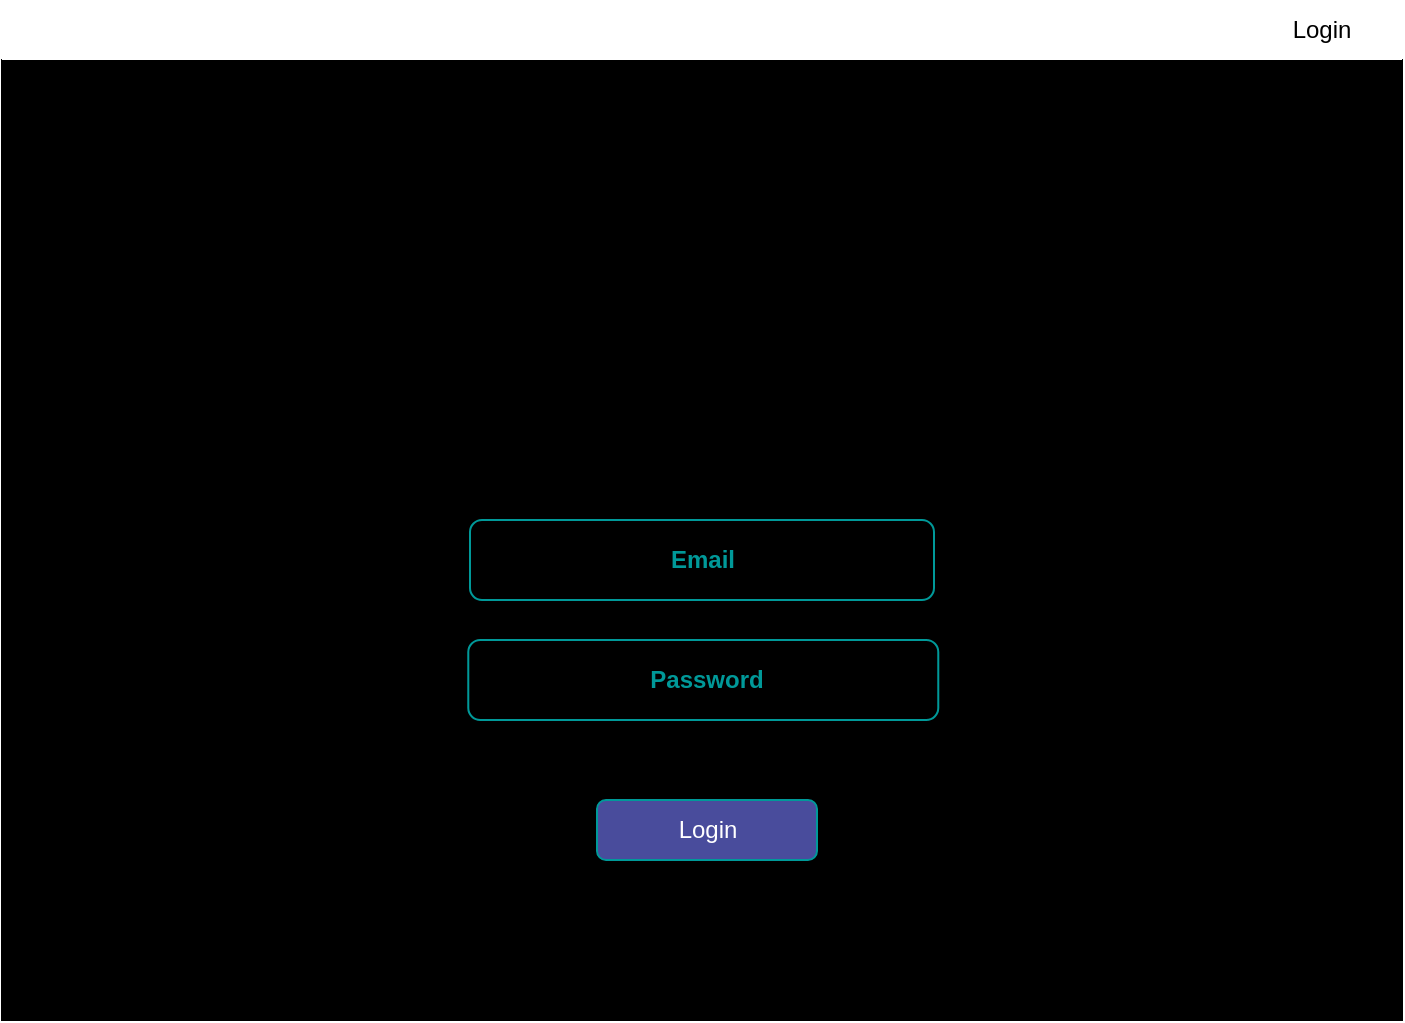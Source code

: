 <mxfile version="22.0.8" type="device">
  <diagram name="Page-1" id="IaksRc-hDbapmCTz4MMw">
    <mxGraphModel dx="2075" dy="1204" grid="1" gridSize="10" guides="1" tooltips="1" connect="1" arrows="1" fold="1" page="1" pageScale="1" pageWidth="850" pageHeight="1100" math="0" shadow="0">
      <root>
        <mxCell id="0" />
        <mxCell id="1" parent="0" />
        <mxCell id="5I0moj-m555V5XC69A1K-11" value="" style="rounded=0;whiteSpace=wrap;html=1;fillColor=#000000;fillStyle=auto;" parent="1" vertex="1">
          <mxGeometry x="90" y="190" width="700" height="480" as="geometry" />
        </mxCell>
        <mxCell id="5I0moj-m555V5XC69A1K-2" value="" style="rounded=1;whiteSpace=wrap;html=1;fillColor=#000000;strokeColor=#009999;" parent="1" vertex="1">
          <mxGeometry x="323.14" y="480" width="235" height="40" as="geometry" />
        </mxCell>
        <mxCell id="5I0moj-m555V5XC69A1K-3" value="EE" style="rounded=1;whiteSpace=wrap;html=1;fillColor=#000000;strokeColor=#009999;" parent="1" vertex="1">
          <mxGeometry x="324" y="420" width="232" height="40" as="geometry" />
        </mxCell>
        <mxCell id="5I0moj-m555V5XC69A1K-6" value="" style="rounded=0;whiteSpace=wrap;html=1;strokeColor=none;" parent="1" vertex="1">
          <mxGeometry x="90" y="160" width="700" height="30" as="geometry" />
        </mxCell>
        <mxCell id="5I0moj-m555V5XC69A1K-7" value="Login" style="rounded=0;whiteSpace=wrap;html=1;strokeColor=none;" parent="1" vertex="1">
          <mxGeometry x="710" y="160" width="80" height="30" as="geometry" />
        </mxCell>
        <mxCell id="5I0moj-m555V5XC69A1K-14" value="" style="shape=image;verticalLabelPosition=bottom;labelBackgroundColor=default;verticalAlign=top;aspect=fixed;imageAspect=0;image=https://younnikly.com/wp-content/uploads/2022/08/Drawmetrics-Logo-1024x576.png;" parent="1" vertex="1">
          <mxGeometry x="200" y="160" width="497.78" height="280" as="geometry" />
        </mxCell>
        <mxCell id="5I0moj-m555V5XC69A1K-15" value="&lt;b&gt;Password&lt;/b&gt;" style="rounded=0;whiteSpace=wrap;html=1;fontColor=#009999;fillColor=#000000;" parent="1" vertex="1">
          <mxGeometry x="350" y="500" width="185" as="geometry" />
        </mxCell>
        <mxCell id="5I0moj-m555V5XC69A1K-16" value="&lt;b&gt;Email&lt;/b&gt;" style="rounded=0;whiteSpace=wrap;html=1;fontColor=#009999;fillColor=#000000;" parent="1" vertex="1">
          <mxGeometry x="348.14" y="440" width="185" as="geometry" />
        </mxCell>
        <mxCell id="5I0moj-m555V5XC69A1K-17" value="&lt;font color=&quot;#ffffff&quot;&gt;Login&lt;/font&gt;" style="rounded=1;whiteSpace=wrap;html=1;strokeColor=#009999;fontColor=#009999;fillColor=#494C9C;" parent="1" vertex="1">
          <mxGeometry x="387.5" y="560" width="110" height="30" as="geometry" />
        </mxCell>
      </root>
    </mxGraphModel>
  </diagram>
</mxfile>
